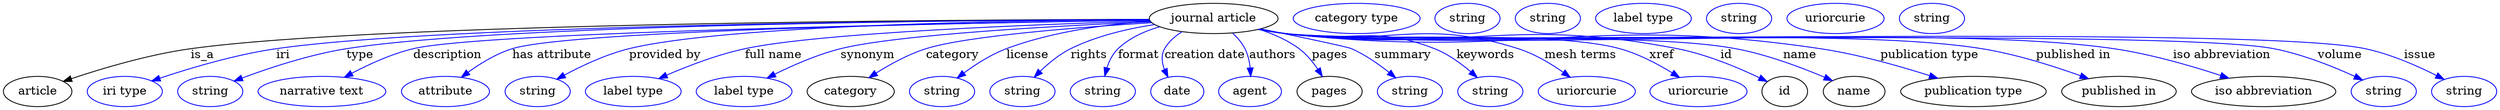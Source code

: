 digraph {
	graph [bb="0,0,2938.6,123"];
	node [label="\N"];
	"journal article"	[height=0.5,
		label="journal article",
		pos="1426.3,105",
		width=2.1123];
	article	[height=0.5,
		pos="40.296,18",
		width=1.1193];
	"journal article" -> article	[label=is_a,
		lp="234.3,61.5",
		pos="e,70.35,30.008 1350.3,103.96 1121.3,103.48 439.96,99.484 220.3,69 170.96,62.154 116.05,45.53 79.997,33.322"];
	iri	[color=blue,
		height=0.5,
		label="iri type",
		pos="142.3,18",
		width=1.2277];
	"journal article" -> iri	[color=blue,
		label=iri,
		lp="329.3,61.5",
		pos="e,174.1,30.548 1350.2,103.83 1134.3,102.99 520.36,98.046 321.3,69 273.14,61.974 219.6,45.872 183.73,33.827",
		style=solid];
	type	[color=blue,
		height=0.5,
		label=string,
		pos="243.3,18",
		width=1.0652];
	"journal article" -> type	[color=blue,
		label=type,
		lp="419.3,61.5",
		pos="e,271.32,30.444 1350.4,103.88 1145.7,103.16 585.52,98.476 403.3,69 360.21,62.03 312.69,46.065 280.72,34.037",
		style=solid];
	description	[color=blue,
		height=0.5,
		label="narrative text",
		pos="375.3,18",
		width=2.0943];
	"journal article" -> description	[color=blue,
		label=description,
		lp="521.8,61.5",
		pos="e,401.63,35.111 1350.5,102.94 1141.1,99.769 564.59,89.285 481.3,69 456.44,62.946 430.43,50.776 410.39,39.959",
		style=solid];
	"has attribute"	[color=blue,
		height=0.5,
		label=attribute,
		pos="520.3,18",
		width=1.4443];
	"journal article" -> "has attribute"	[color=blue,
		label="has attribute",
		lp="645.3,61.5",
		pos="e,538.72,34.841 1350.6,103.05 1159.7,100.34 668.78,91.277 598.3,69 579.75,63.139 561.33,51.661 547.04,41.179",
		style=solid];
	"provided by"	[color=blue,
		height=0.5,
		label=string,
		pos="628.3,18",
		width=1.0652];
	"journal article" -> "provided by"	[color=blue,
		label="provided by",
		lp="778.8,61.5",
		pos="e,650.95,32.621 1350.3,103.79 1196,102.76 850.71,97.256 736.3,69 709.21,62.311 680.66,48.769 659.71,37.464",
		style=solid];
	"full name"	[color=blue,
		height=0.5,
		label="label type",
		pos="741.3,18",
		width=1.5707];
	"journal article" -> "full name"	[color=blue,
		label="full name",
		lp="906.8,61.5",
		pos="e,771.44,33.393 1351.3,102.02 1221.9,98.146 962.27,88.211 873.3,69 841.22,62.075 806.59,48.716 780.85,37.548",
		style=solid];
	synonym	[color=blue,
		height=0.5,
		label="label type",
		pos="872.3,18",
		width=1.5707];
	"journal article" -> synonym	[color=blue,
		label=synonym,
		lp="1017.3,61.5",
		pos="e,899.23,34.029 1351.8,101.12 1244.7,96.46 1052.6,86.031 985.3,69 958.48,62.214 930.02,49.582 908.37,38.713",
		style=solid];
	category	[height=0.5,
		pos="998.3,18",
		width=1.4263];
	"journal article" -> category	[color=blue,
		label=category,
		lp="1117.8,61.5",
		pos="e,1019.5,34.431 1353.2,100.01 1268.5,94.761 1134.3,84.369 1086.3,69 1065.7,62.404 1044.5,50.578 1028.1,40.083",
		style=solid];
	license	[color=blue,
		height=0.5,
		label=string,
		pos="1106.3,18",
		width=1.0652];
	"journal article" -> license	[color=blue,
		label=license,
		lp="1206.3,61.5",
		pos="e,1124.1,34.245 1351.2,101.89 1301.6,98.43 1235.9,89.855 1181.3,69 1163.6,62.247 1145.9,50.72 1132.1,40.435",
		style=solid];
	rights	[color=blue,
		height=0.5,
		label=string,
		pos="1201.3,18",
		width=1.0652];
	"journal article" -> rights	[color=blue,
		label=rights,
		lp="1278.8,61.5",
		pos="e,1214.9,34.962 1356.1,97.822 1324.7,92.985 1287.8,84.364 1257.3,69 1244.3,62.431 1231.9,52.034 1222.1,42.419",
		style=solid];
	format	[color=blue,
		height=0.5,
		label=string,
		pos="1296.3,18",
		width=1.0652];
	"journal article" -> format	[color=blue,
		label=format,
		lp="1337.8,61.5",
		pos="e,1298.2,36.406 1362.1,95.195 1344.4,90.042 1326.5,81.89 1313.3,69 1307,62.909 1303.1,54.427 1300.6,46.177",
		style=solid];
	"creation date"	[color=blue,
		height=0.5,
		label=date,
		pos="1384.3,18",
		width=0.86659];
	"journal article" -> "creation date"	[color=blue,
		label="creation date",
		lp="1415.8,61.5",
		pos="e,1372.8,34.997 1388.9,89.112 1380.7,84.007 1373,77.398 1368.3,69 1364,61.356 1365.2,52.386 1368.3,44.171",
		style=solid];
	authors	[color=blue,
		height=0.5,
		label=agent,
		pos="1470.3,18",
		width=1.0291];
	"journal article" -> authors	[color=blue,
		label=authors,
		lp="1495.8,61.5",
		pos="e,1470.7,36.054 1448.6,87.499 1454.2,82.213 1459.7,75.916 1463.3,69 1466.9,62.037 1468.8,53.842 1469.8,46.124",
		style=solid];
	pages	[height=0.5,
		pos="1563.3,18",
		width=1.0652];
	"journal article" -> pages	[color=blue,
		label=pages,
		lp="1563.8,61.5",
		pos="e,1554.7,35.931 1479.9,92.125 1496.2,86.827 1513.4,79.365 1527.3,69 1536,62.483 1543.5,53.221 1549.4,44.437",
		style=solid];
	summary	[color=blue,
		height=0.5,
		label=string,
		pos="1658.3,18",
		width=1.0652];
	"journal article" -> summary	[color=blue,
		label=summary,
		lp="1649.8,61.5",
		pos="e,1641.4,34.357 1481.8,92.656 1527,83.315 1584.2,71.254 1589.3,69 1605.1,61.953 1620.9,50.904 1633.3,40.982",
		style=solid];
	keywords	[color=blue,
		height=0.5,
		label=string,
		pos="1753.3,18",
		width=1.0652];
	"journal article" -> keywords	[color=blue,
		label=keywords,
		lp="1747.8,61.5",
		pos="e,1737.8,34.741 1480.6,92.342 1490.8,90.384 1501.3,88.503 1511.3,87 1589,75.276 1614.1,97.809 1687.3,69 1703.1,62.795 1718.3,51.712 \
1730.1,41.554",
		style=solid];
	"mesh terms"	[color=blue,
		height=0.5,
		label=uriorcurie,
		pos="1867.3,18",
		width=1.5887];
	"journal article" -> "mesh terms"	[color=blue,
		label="mesh terms",
		lp="1859.8,61.5",
		pos="e,1847.7,34.936 1480.1,92.13 1490.4,90.168 1501.2,88.341 1511.3,87 1632.7,70.955 1669.6,106.27 1786.3,69 1805.4,62.905 1824.5,51.372 \
1839.4,40.918",
		style=solid];
	xref	[color=blue,
		height=0.5,
		label=uriorcurie,
		pos="1999.3,18",
		width=1.5887];
	"journal article" -> xref	[color=blue,
		label=xref,
		lp="1955.8,61.5",
		pos="e,1976.8,34.816 1479.6,92.053 1490.1,90.073 1501,88.258 1511.3,87 1598.5,76.353 1821.6,92.388 1906.3,69 1928.3,62.934 1950.8,50.967 \
1968.2,40.261",
		style=solid];
	id	[height=0.5,
		pos="2101.3,18",
		width=0.75];
	"journal article" -> id	[color=blue,
		label=id,
		lp="2032.3,61.5",
		pos="e,2080.4,29.951 1479.6,91.998 1490.1,90.023 1501,88.224 1511.3,87 1715.8,62.73 1772.2,108.57 1974.3,69 2008.9,62.217 2046.3,46.397 \
2071.4,34.355",
		style=solid];
	name	[height=0.5,
		pos="2182.3,18",
		width=1.011];
	"journal article" -> name	[color=blue,
		label=name,
		lp="2118.3,61.5",
		pos="e,2156.9,30.946 1479.1,92.042 1489.7,90.037 1500.8,88.215 1511.3,87 1628.8,73.355 1927,90.843 2043.3,69 2080,62.095 2120,46.836 \
2147.6,34.978",
		style=solid];
	"publication type"	[height=0.5,
		pos="2322.3,18",
		width=2.3831];
	"journal article" -> "publication type"	[color=blue,
		label="publication type",
		lp="2271.3,61.5",
		pos="e,2280.4,33.766 1479.1,91.999 1489.7,89.997 1500.8,88.187 1511.3,87 1790.1,55.376 1864.9,110.85 2142.3,69 2186.4,62.344 2235.1,48.403 \
2270.7,36.929",
		style=solid];
	"published in"	[height=0.5,
		pos="2493.3,18",
		width=1.8776];
	"journal article" -> "published in"	[color=blue,
		label="published in",
		lp="2440.3,61.5",
		pos="e,2457.5,33.391 1479.1,91.944 1489.7,89.946 1500.8,88.153 1511.3,87 1692.9,67.007 2153,98.54 2333.3,69 2373,62.497 2416.5,48.443 \
2448.1,36.887",
		style=solid];
	"iso abbreviation"	[height=0.5,
		pos="2664.3,18",
		width=2.3651];
	"journal article" -> "iso abbreviation"	[color=blue,
		label="iso abbreviation",
		lp="2614.8,61.5",
		pos="e,2623.4,33.894 1479.1,91.915 1489.7,89.92 1500.8,88.135 1511.3,87 1727.2,63.613 2273.5,100.94 2488.3,69 2531.3,62.601 2578.7,48.734 \
2613.4,37.224",
		style=solid];
	volume	[color=blue,
		height=0.5,
		label=string,
		pos="2805.3,18",
		width=1.0652];
	"journal article" -> volume	[color=blue,
		label=volume,
		lp="2753.3,61.5",
		pos="e,2780.4,31.717 1479.1,91.89 1489.7,89.897 1500.8,88.119 1511.3,87 1640,73.249 2549.2,93.781 2676.3,69 2709.7,62.477 2745.7,47.827 \
2771.2,36.062",
		style=solid];
	issue	[color=blue,
		height=0.5,
		label=string,
		pos="2900.3,18",
		width=1.0652];
	"journal article" -> issue	[color=blue,
		label=issue,
		lp="2847.8,61.5",
		pos="e,2876.6,32.421 1479.1,91.879 1489.7,89.887 1500.8,88.112 1511.3,87 1651.9,72.077 2645,98.328 2783.3,69 2813.1,62.676 2844.8,48.642 \
2867.6,37.048",
		style=solid];
	"named thing_category"	[color=blue,
		height=0.5,
		label="category type",
		pos="1595.3,105",
		width=2.0762];
	publication_pages	[color=blue,
		height=0.5,
		label=string,
		pos="1726.3,105",
		width=1.0652];
	publication_id	[color=blue,
		height=0.5,
		label=string,
		pos="1821.3,105",
		width=1.0652];
	publication_name	[color=blue,
		height=0.5,
		label="label type",
		pos="1934.3,105",
		width=1.5707];
	"publication_publication type"	[color=blue,
		height=0.5,
		label=string,
		pos="2047.3,105",
		width=1.0652];
	"article_published in"	[color=blue,
		height=0.5,
		label=uriorcurie,
		pos="2161.3,105",
		width=1.5887];
	"article_iso abbreviation"	[color=blue,
		height=0.5,
		label=string,
		pos="2275.3,105",
		width=1.0652];
}
